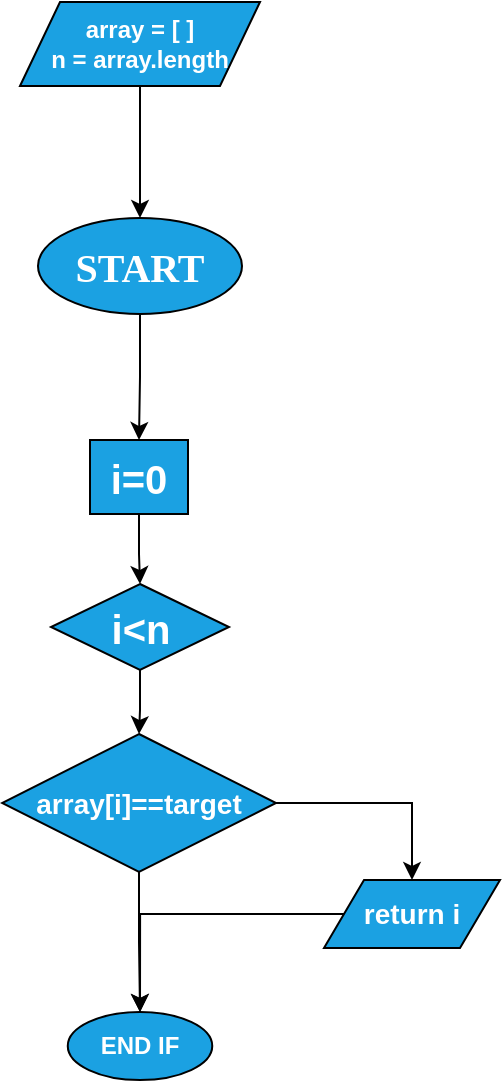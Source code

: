 <mxfile version="14.9.5" type="github">
  <diagram name="Page-1" id="c7558073-3199-34d8-9f00-42111426c3f3">
    <mxGraphModel dx="868" dy="468" grid="0" gridSize="10" guides="1" tooltips="1" connect="1" arrows="1" fold="1" page="1" pageScale="1" pageWidth="826" pageHeight="1169" background="none" math="0" shadow="0">
      <root>
        <mxCell id="0" />
        <mxCell id="1" parent="0" />
        <mxCell id="rSemyur9JyAT2Q-tymHw-96" value="&lt;div&gt;&lt;font style=&quot;font-size: 12px&quot;&gt;&lt;b&gt;array = [ ]&lt;/b&gt;&lt;/font&gt;&lt;/div&gt;&lt;div&gt;&lt;font style=&quot;font-size: 12px&quot;&gt;&lt;b&gt;n = array.length&lt;br&gt;&lt;/b&gt;&lt;/font&gt;&lt;/div&gt;" style="shape=parallelogram;perimeter=parallelogramPerimeter;whiteSpace=wrap;html=1;fixedSize=1;labelBackgroundColor=none;fontColor=#ffffff;fillColor=#1ba1e2;" vertex="1" parent="1">
          <mxGeometry x="229" y="170" width="120" height="42" as="geometry" />
        </mxCell>
        <mxCell id="rSemyur9JyAT2Q-tymHw-97" value="" style="endArrow=classic;html=1;fontColor=#ffffff;exitX=0.5;exitY=1;exitDx=0;exitDy=0;entryX=0.5;entryY=0;entryDx=0;entryDy=0;" edge="1" parent="1" source="rSemyur9JyAT2Q-tymHw-96" target="rSemyur9JyAT2Q-tymHw-99">
          <mxGeometry width="50" height="50" relative="1" as="geometry">
            <mxPoint x="387" y="350" as="sourcePoint" />
            <mxPoint x="289" y="265" as="targetPoint" />
          </mxGeometry>
        </mxCell>
        <mxCell id="rSemyur9JyAT2Q-tymHw-107" value="" style="edgeStyle=orthogonalEdgeStyle;rounded=0;orthogonalLoop=1;jettySize=auto;html=1;fontColor=#ffffff;" edge="1" parent="1" source="rSemyur9JyAT2Q-tymHw-99" target="rSemyur9JyAT2Q-tymHw-104">
          <mxGeometry relative="1" as="geometry" />
        </mxCell>
        <mxCell id="rSemyur9JyAT2Q-tymHw-99" value="&lt;font style=&quot;font-size: 20px&quot; face=&quot;Verdana&quot;&gt;&lt;b&gt;START&lt;/b&gt;&lt;/font&gt;" style="ellipse;whiteSpace=wrap;html=1;labelBackgroundColor=none;fontColor=#ffffff;fillColor=#1ba1e2;" vertex="1" parent="1">
          <mxGeometry x="238" y="278" width="102" height="48" as="geometry" />
        </mxCell>
        <mxCell id="rSemyur9JyAT2Q-tymHw-110" value="" style="edgeStyle=orthogonalEdgeStyle;rounded=0;orthogonalLoop=1;jettySize=auto;html=1;fontColor=#ffffff;" edge="1" parent="1" source="rSemyur9JyAT2Q-tymHw-104" target="rSemyur9JyAT2Q-tymHw-108">
          <mxGeometry relative="1" as="geometry" />
        </mxCell>
        <mxCell id="rSemyur9JyAT2Q-tymHw-104" value="&lt;font style=&quot;font-size: 20px&quot;&gt;&lt;b&gt;i=0&lt;/b&gt;&lt;/font&gt;" style="rounded=0;whiteSpace=wrap;html=1;labelBackgroundColor=none;fontColor=#ffffff;fillColor=#1ba1e2;" vertex="1" parent="1">
          <mxGeometry x="264" y="389" width="49" height="37" as="geometry" />
        </mxCell>
        <mxCell id="rSemyur9JyAT2Q-tymHw-112" value="" style="edgeStyle=orthogonalEdgeStyle;rounded=0;orthogonalLoop=1;jettySize=auto;html=1;fontColor=#ffffff;" edge="1" parent="1" source="rSemyur9JyAT2Q-tymHw-108" target="rSemyur9JyAT2Q-tymHw-111">
          <mxGeometry relative="1" as="geometry" />
        </mxCell>
        <mxCell id="rSemyur9JyAT2Q-tymHw-108" value="&lt;b&gt;&lt;font style=&quot;font-size: 20px&quot;&gt;i&amp;lt;n&lt;/font&gt;&lt;/b&gt;" style="rhombus;whiteSpace=wrap;html=1;labelBackgroundColor=none;fontColor=#ffffff;fillColor=#1ba1e2;" vertex="1" parent="1">
          <mxGeometry x="244.5" y="461" width="89" height="43" as="geometry" />
        </mxCell>
        <mxCell id="rSemyur9JyAT2Q-tymHw-118" value="" style="edgeStyle=orthogonalEdgeStyle;rounded=0;orthogonalLoop=1;jettySize=auto;html=1;fontColor=#ffffff;" edge="1" parent="1" source="rSemyur9JyAT2Q-tymHw-111" target="rSemyur9JyAT2Q-tymHw-113">
          <mxGeometry relative="1" as="geometry" />
        </mxCell>
        <mxCell id="rSemyur9JyAT2Q-tymHw-120" value="" style="edgeStyle=orthogonalEdgeStyle;rounded=0;orthogonalLoop=1;jettySize=auto;html=1;fontColor=#ffffff;" edge="1" parent="1" source="rSemyur9JyAT2Q-tymHw-111" target="rSemyur9JyAT2Q-tymHw-119">
          <mxGeometry relative="1" as="geometry" />
        </mxCell>
        <mxCell id="rSemyur9JyAT2Q-tymHw-111" value="&lt;b&gt;&lt;font style=&quot;font-size: 14px&quot;&gt;array[i]==target&lt;/font&gt;&lt;/b&gt;" style="rhombus;whiteSpace=wrap;html=1;labelBackgroundColor=none;fontColor=#ffffff;fillColor=#1ba1e2;" vertex="1" parent="1">
          <mxGeometry x="220" y="536" width="137" height="69" as="geometry" />
        </mxCell>
        <mxCell id="rSemyur9JyAT2Q-tymHw-121" value="" style="edgeStyle=orthogonalEdgeStyle;rounded=0;orthogonalLoop=1;jettySize=auto;html=1;fontColor=#ffffff;" edge="1" parent="1" source="rSemyur9JyAT2Q-tymHw-113" target="rSemyur9JyAT2Q-tymHw-119">
          <mxGeometry relative="1" as="geometry" />
        </mxCell>
        <mxCell id="rSemyur9JyAT2Q-tymHw-113" value="&lt;b&gt;&lt;font style=&quot;font-size: 14px&quot;&gt;return i&lt;br&gt;&lt;/font&gt;&lt;/b&gt;" style="shape=parallelogram;perimeter=parallelogramPerimeter;whiteSpace=wrap;html=1;fixedSize=1;labelBackgroundColor=none;fontColor=#ffffff;fillColor=#1ba1e2;" vertex="1" parent="1">
          <mxGeometry x="381" y="609" width="88" height="34" as="geometry" />
        </mxCell>
        <mxCell id="rSemyur9JyAT2Q-tymHw-119" value="&lt;b&gt;END IF&lt;br&gt;&lt;/b&gt;" style="ellipse;whiteSpace=wrap;html=1;labelBackgroundColor=none;fontColor=#ffffff;fillColor=#1ba1e2;" vertex="1" parent="1">
          <mxGeometry x="252.88" y="675" width="72.25" height="34" as="geometry" />
        </mxCell>
      </root>
    </mxGraphModel>
  </diagram>
</mxfile>
